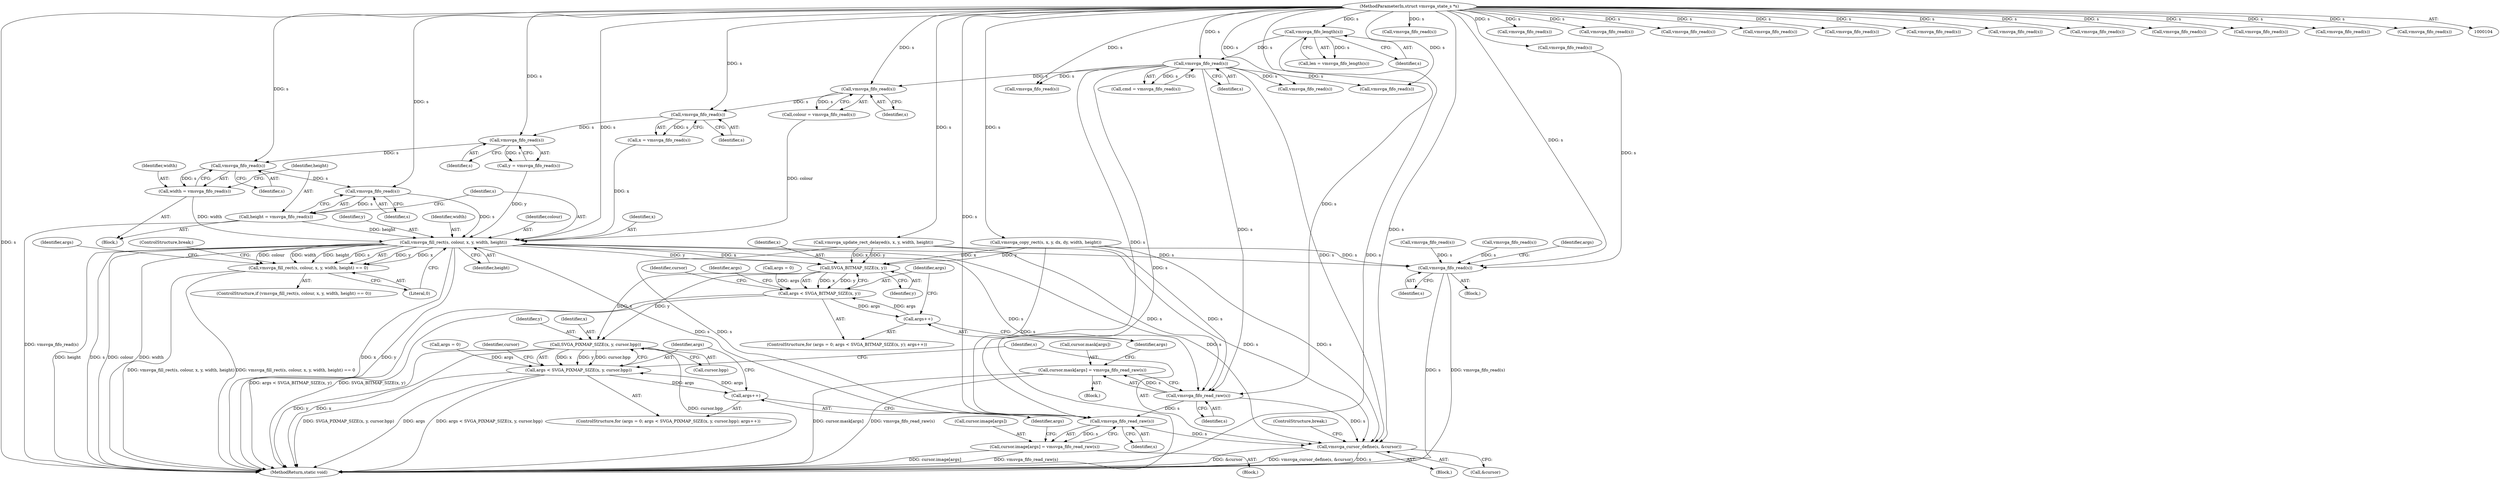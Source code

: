 digraph "0_qemu_167d97a3def77ee2dbf6e908b0ecbfe2103977db@pointer" {
"1000206" [label="(Call,vmsvga_fifo_read(s))"];
"1000202" [label="(Call,vmsvga_fifo_read(s))"];
"1000198" [label="(Call,vmsvga_fifo_read(s))"];
"1000194" [label="(Call,vmsvga_fifo_read(s))"];
"1000145" [label="(Call,vmsvga_fifo_read(s))"];
"1000125" [label="(Call,vmsvga_fifo_length(s))"];
"1000105" [label="(MethodParameterIn,struct vmsvga_state_s *s)"];
"1000204" [label="(Call,width = vmsvga_fifo_read(s))"];
"1000214" [label="(Call,vmsvga_fill_rect(s, colour, x, y, width, height))"];
"1000213" [label="(Call,vmsvga_fill_rect(s, colour, x, y, width, height) == 0)"];
"1000405" [label="(Call,SVGA_BITMAP_SIZE(x, y))"];
"1000403" [label="(Call,args < SVGA_BITMAP_SIZE(x, y))"];
"1000408" [label="(Call,args++)"];
"1000425" [label="(Call,SVGA_PIXMAP_SIZE(x, y, cursor.bpp))"];
"1000423" [label="(Call,args < SVGA_PIXMAP_SIZE(x, y, cursor.bpp))"];
"1000431" [label="(Call,args++)"];
"1000417" [label="(Call,vmsvga_fifo_read_raw(s))"];
"1000411" [label="(Call,cursor.mask[args] = vmsvga_fifo_read_raw(s))"];
"1000440" [label="(Call,vmsvga_fifo_read_raw(s))"];
"1000434" [label="(Call,cursor.image[args] = vmsvga_fifo_read_raw(s))"];
"1000442" [label="(Call,vmsvga_cursor_define(s, &cursor))"];
"1000539" [label="(Call,vmsvga_fifo_read(s))"];
"1000210" [label="(Call,vmsvga_fifo_read(s))"];
"1000208" [label="(Call,height = vmsvga_fifo_read(s))"];
"1000205" [label="(Identifier,width)"];
"1000195" [label="(Identifier,s)"];
"1000217" [label="(Identifier,x)"];
"1000440" [label="(Call,vmsvga_fifo_read_raw(s))"];
"1000169" [label="(Call,vmsvga_fifo_read(s))"];
"1000293" [label="(Call,vmsvga_fifo_read(s))"];
"1000218" [label="(Identifier,y)"];
"1000240" [label="(Call,vmsvga_fifo_read(s))"];
"1000161" [label="(Call,vmsvga_fifo_read(s))"];
"1000219" [label="(Identifier,width)"];
"1000404" [label="(Identifier,args)"];
"1000410" [label="(Block,)"];
"1000305" [label="(Call,vmsvga_fifo_read(s))"];
"1000204" [label="(Call,width = vmsvga_fifo_read(s))"];
"1000425" [label="(Call,SVGA_PIXMAP_SIZE(x, y, cursor.bpp))"];
"1000248" [label="(Call,vmsvga_fifo_read(s))"];
"1000329" [label="(Call,vmsvga_fifo_read(s))"];
"1000207" [label="(Identifier,s)"];
"1000420" [label="(Call,args = 0)"];
"1000407" [label="(Identifier,y)"];
"1000147" [label="(Block,)"];
"1000423" [label="(Call,args < SVGA_PIXMAP_SIZE(x, y, cursor.bpp))"];
"1000539" [label="(Call,vmsvga_fifo_read(s))"];
"1000321" [label="(Call,vmsvga_fifo_read(s))"];
"1000203" [label="(Identifier,s)"];
"1000441" [label="(Identifier,s)"];
"1000211" [label="(Identifier,s)"];
"1000432" [label="(Identifier,args)"];
"1000225" [label="(Identifier,args)"];
"1000433" [label="(Block,)"];
"1000323" [label="(Call,vmsvga_fifo_read(s))"];
"1000437" [label="(Identifier,cursor)"];
"1000200" [label="(Call,y = vmsvga_fifo_read(s))"];
"1000444" [label="(Call,&cursor)"];
"1000299" [label="(Call,vmsvga_fifo_read(s))"];
"1000165" [label="(Call,vmsvga_fifo_read(s))"];
"1000221" [label="(Literal,0)"];
"1000199" [label="(Identifier,s)"];
"1000146" [label="(Identifier,s)"];
"1000194" [label="(Call,vmsvga_fifo_read(s))"];
"1000431" [label="(Call,args++)"];
"1000400" [label="(Call,args = 0)"];
"1000417" [label="(Call,vmsvga_fifo_read_raw(s))"];
"1000414" [label="(Identifier,cursor)"];
"1000443" [label="(Identifier,s)"];
"1000446" [label="(ControlStructure,break;)"];
"1000506" [label="(Call,vmsvga_fifo_read(s))"];
"1000206" [label="(Call,vmsvga_fifo_read(s))"];
"1000192" [label="(Call,colour = vmsvga_fifo_read(s))"];
"1000427" [label="(Identifier,y)"];
"1000408" [label="(Call,args++)"];
"1000209" [label="(Identifier,height)"];
"1000411" [label="(Call,cursor.mask[args] = vmsvga_fifo_read_raw(s))"];
"1000145" [label="(Call,vmsvga_fifo_read(s))"];
"1000563" [label="(MethodReturn,static void)"];
"1000252" [label="(Call,vmsvga_fifo_read(s))"];
"1000244" [label="(Call,vmsvga_fifo_read(s))"];
"1000125" [label="(Call,vmsvga_fifo_length(s))"];
"1000424" [label="(Identifier,args)"];
"1000173" [label="(Call,vmsvga_fifo_read(s))"];
"1000412" [label="(Call,cursor.mask[args])"];
"1000215" [label="(Identifier,s)"];
"1000198" [label="(Call,vmsvga_fifo_read(s))"];
"1000105" [label="(MethodParameterIn,struct vmsvga_state_s *s)"];
"1000210" [label="(Call,vmsvga_fifo_read(s))"];
"1000469" [label="(Call,vmsvga_fifo_read(s))"];
"1000126" [label="(Identifier,s)"];
"1000214" [label="(Call,vmsvga_fill_rect(s, colour, x, y, width, height))"];
"1000421" [label="(Identifier,args)"];
"1000403" [label="(Call,args < SVGA_BITMAP_SIZE(x, y))"];
"1000434" [label="(Call,cursor.image[args] = vmsvga_fifo_read_raw(s))"];
"1000220" [label="(Identifier,height)"];
"1000399" [label="(ControlStructure,for (args = 0; args < SVGA_BITMAP_SIZE(x, y); args++))"];
"1000260" [label="(Call,vmsvga_fifo_read(s))"];
"1000175" [label="(Call,vmsvga_update_rect_delayed(s, x, y, width, height))"];
"1000208" [label="(Call,height = vmsvga_fifo_read(s))"];
"1000256" [label="(Call,vmsvga_fifo_read(s))"];
"1000196" [label="(Call,x = vmsvga_fifo_read(s))"];
"1000426" [label="(Identifier,x)"];
"1000216" [label="(Identifier,colour)"];
"1000409" [label="(Identifier,args)"];
"1000538" [label="(Block,)"];
"1000419" [label="(ControlStructure,for (args = 0; args < SVGA_PIXMAP_SIZE(x, y, cursor.bpp); args++))"];
"1000202" [label="(Call,vmsvga_fifo_read(s))"];
"1000406" [label="(Identifier,x)"];
"1000537" [label="(Identifier,args)"];
"1000213" [label="(Call,vmsvga_fill_rect(s, colour, x, y, width, height) == 0)"];
"1000313" [label="(Call,vmsvga_fifo_read(s))"];
"1000405" [label="(Call,SVGA_BITMAP_SIZE(x, y))"];
"1000435" [label="(Call,cursor.image[args])"];
"1000442" [label="(Call,vmsvga_cursor_define(s, &cursor))"];
"1000143" [label="(Call,cmd = vmsvga_fifo_read(s))"];
"1000264" [label="(Call,vmsvga_copy_rect(s, x, y, dx, dy, width, height))"];
"1000428" [label="(Call,cursor.bpp)"];
"1000212" [label="(ControlStructure,if (vmsvga_fill_rect(s, colour, x, y, width, height) == 0))"];
"1000540" [label="(Identifier,s)"];
"1000123" [label="(Call,len = vmsvga_fifo_length(s))"];
"1000223" [label="(ControlStructure,break;)"];
"1000136" [label="(Block,)"];
"1000418" [label="(Identifier,s)"];
"1000206" -> "1000204"  [label="AST: "];
"1000206" -> "1000207"  [label="CFG: "];
"1000207" -> "1000206"  [label="AST: "];
"1000204" -> "1000206"  [label="CFG: "];
"1000206" -> "1000204"  [label="DDG: s"];
"1000202" -> "1000206"  [label="DDG: s"];
"1000105" -> "1000206"  [label="DDG: s"];
"1000206" -> "1000210"  [label="DDG: s"];
"1000202" -> "1000200"  [label="AST: "];
"1000202" -> "1000203"  [label="CFG: "];
"1000203" -> "1000202"  [label="AST: "];
"1000200" -> "1000202"  [label="CFG: "];
"1000202" -> "1000200"  [label="DDG: s"];
"1000198" -> "1000202"  [label="DDG: s"];
"1000105" -> "1000202"  [label="DDG: s"];
"1000198" -> "1000196"  [label="AST: "];
"1000198" -> "1000199"  [label="CFG: "];
"1000199" -> "1000198"  [label="AST: "];
"1000196" -> "1000198"  [label="CFG: "];
"1000198" -> "1000196"  [label="DDG: s"];
"1000194" -> "1000198"  [label="DDG: s"];
"1000105" -> "1000198"  [label="DDG: s"];
"1000194" -> "1000192"  [label="AST: "];
"1000194" -> "1000195"  [label="CFG: "];
"1000195" -> "1000194"  [label="AST: "];
"1000192" -> "1000194"  [label="CFG: "];
"1000194" -> "1000192"  [label="DDG: s"];
"1000145" -> "1000194"  [label="DDG: s"];
"1000105" -> "1000194"  [label="DDG: s"];
"1000145" -> "1000143"  [label="AST: "];
"1000145" -> "1000146"  [label="CFG: "];
"1000146" -> "1000145"  [label="AST: "];
"1000143" -> "1000145"  [label="CFG: "];
"1000145" -> "1000563"  [label="DDG: s"];
"1000145" -> "1000143"  [label="DDG: s"];
"1000125" -> "1000145"  [label="DDG: s"];
"1000105" -> "1000145"  [label="DDG: s"];
"1000145" -> "1000161"  [label="DDG: s"];
"1000145" -> "1000240"  [label="DDG: s"];
"1000145" -> "1000293"  [label="DDG: s"];
"1000145" -> "1000417"  [label="DDG: s"];
"1000145" -> "1000440"  [label="DDG: s"];
"1000145" -> "1000442"  [label="DDG: s"];
"1000125" -> "1000123"  [label="AST: "];
"1000125" -> "1000126"  [label="CFG: "];
"1000126" -> "1000125"  [label="AST: "];
"1000123" -> "1000125"  [label="CFG: "];
"1000125" -> "1000563"  [label="DDG: s"];
"1000125" -> "1000123"  [label="DDG: s"];
"1000105" -> "1000125"  [label="DDG: s"];
"1000105" -> "1000104"  [label="AST: "];
"1000105" -> "1000563"  [label="DDG: s"];
"1000105" -> "1000161"  [label="DDG: s"];
"1000105" -> "1000165"  [label="DDG: s"];
"1000105" -> "1000169"  [label="DDG: s"];
"1000105" -> "1000173"  [label="DDG: s"];
"1000105" -> "1000175"  [label="DDG: s"];
"1000105" -> "1000210"  [label="DDG: s"];
"1000105" -> "1000214"  [label="DDG: s"];
"1000105" -> "1000240"  [label="DDG: s"];
"1000105" -> "1000244"  [label="DDG: s"];
"1000105" -> "1000248"  [label="DDG: s"];
"1000105" -> "1000252"  [label="DDG: s"];
"1000105" -> "1000256"  [label="DDG: s"];
"1000105" -> "1000260"  [label="DDG: s"];
"1000105" -> "1000264"  [label="DDG: s"];
"1000105" -> "1000293"  [label="DDG: s"];
"1000105" -> "1000299"  [label="DDG: s"];
"1000105" -> "1000305"  [label="DDG: s"];
"1000105" -> "1000313"  [label="DDG: s"];
"1000105" -> "1000321"  [label="DDG: s"];
"1000105" -> "1000323"  [label="DDG: s"];
"1000105" -> "1000329"  [label="DDG: s"];
"1000105" -> "1000417"  [label="DDG: s"];
"1000105" -> "1000440"  [label="DDG: s"];
"1000105" -> "1000442"  [label="DDG: s"];
"1000105" -> "1000539"  [label="DDG: s"];
"1000204" -> "1000147"  [label="AST: "];
"1000205" -> "1000204"  [label="AST: "];
"1000209" -> "1000204"  [label="CFG: "];
"1000204" -> "1000214"  [label="DDG: width"];
"1000214" -> "1000213"  [label="AST: "];
"1000214" -> "1000220"  [label="CFG: "];
"1000215" -> "1000214"  [label="AST: "];
"1000216" -> "1000214"  [label="AST: "];
"1000217" -> "1000214"  [label="AST: "];
"1000218" -> "1000214"  [label="AST: "];
"1000219" -> "1000214"  [label="AST: "];
"1000220" -> "1000214"  [label="AST: "];
"1000221" -> "1000214"  [label="CFG: "];
"1000214" -> "1000563"  [label="DDG: colour"];
"1000214" -> "1000563"  [label="DDG: width"];
"1000214" -> "1000563"  [label="DDG: x"];
"1000214" -> "1000563"  [label="DDG: y"];
"1000214" -> "1000563"  [label="DDG: height"];
"1000214" -> "1000563"  [label="DDG: s"];
"1000214" -> "1000213"  [label="DDG: y"];
"1000214" -> "1000213"  [label="DDG: x"];
"1000214" -> "1000213"  [label="DDG: colour"];
"1000214" -> "1000213"  [label="DDG: width"];
"1000214" -> "1000213"  [label="DDG: height"];
"1000214" -> "1000213"  [label="DDG: s"];
"1000210" -> "1000214"  [label="DDG: s"];
"1000192" -> "1000214"  [label="DDG: colour"];
"1000196" -> "1000214"  [label="DDG: x"];
"1000200" -> "1000214"  [label="DDG: y"];
"1000208" -> "1000214"  [label="DDG: height"];
"1000214" -> "1000405"  [label="DDG: x"];
"1000214" -> "1000405"  [label="DDG: y"];
"1000214" -> "1000417"  [label="DDG: s"];
"1000214" -> "1000440"  [label="DDG: s"];
"1000214" -> "1000442"  [label="DDG: s"];
"1000214" -> "1000539"  [label="DDG: s"];
"1000213" -> "1000212"  [label="AST: "];
"1000213" -> "1000221"  [label="CFG: "];
"1000221" -> "1000213"  [label="AST: "];
"1000223" -> "1000213"  [label="CFG: "];
"1000225" -> "1000213"  [label="CFG: "];
"1000213" -> "1000563"  [label="DDG: vmsvga_fill_rect(s, colour, x, y, width, height)"];
"1000213" -> "1000563"  [label="DDG: vmsvga_fill_rect(s, colour, x, y, width, height) == 0"];
"1000405" -> "1000403"  [label="AST: "];
"1000405" -> "1000407"  [label="CFG: "];
"1000406" -> "1000405"  [label="AST: "];
"1000407" -> "1000405"  [label="AST: "];
"1000403" -> "1000405"  [label="CFG: "];
"1000405" -> "1000403"  [label="DDG: x"];
"1000405" -> "1000403"  [label="DDG: y"];
"1000264" -> "1000405"  [label="DDG: x"];
"1000264" -> "1000405"  [label="DDG: y"];
"1000175" -> "1000405"  [label="DDG: x"];
"1000175" -> "1000405"  [label="DDG: y"];
"1000405" -> "1000425"  [label="DDG: x"];
"1000405" -> "1000425"  [label="DDG: y"];
"1000403" -> "1000399"  [label="AST: "];
"1000404" -> "1000403"  [label="AST: "];
"1000414" -> "1000403"  [label="CFG: "];
"1000421" -> "1000403"  [label="CFG: "];
"1000403" -> "1000563"  [label="DDG: SVGA_BITMAP_SIZE(x, y)"];
"1000403" -> "1000563"  [label="DDG: args < SVGA_BITMAP_SIZE(x, y)"];
"1000408" -> "1000403"  [label="DDG: args"];
"1000400" -> "1000403"  [label="DDG: args"];
"1000403" -> "1000408"  [label="DDG: args"];
"1000408" -> "1000399"  [label="AST: "];
"1000408" -> "1000409"  [label="CFG: "];
"1000409" -> "1000408"  [label="AST: "];
"1000404" -> "1000408"  [label="CFG: "];
"1000425" -> "1000423"  [label="AST: "];
"1000425" -> "1000428"  [label="CFG: "];
"1000426" -> "1000425"  [label="AST: "];
"1000427" -> "1000425"  [label="AST: "];
"1000428" -> "1000425"  [label="AST: "];
"1000423" -> "1000425"  [label="CFG: "];
"1000425" -> "1000563"  [label="DDG: cursor.bpp"];
"1000425" -> "1000563"  [label="DDG: y"];
"1000425" -> "1000563"  [label="DDG: x"];
"1000425" -> "1000423"  [label="DDG: x"];
"1000425" -> "1000423"  [label="DDG: y"];
"1000425" -> "1000423"  [label="DDG: cursor.bpp"];
"1000423" -> "1000419"  [label="AST: "];
"1000424" -> "1000423"  [label="AST: "];
"1000437" -> "1000423"  [label="CFG: "];
"1000443" -> "1000423"  [label="CFG: "];
"1000423" -> "1000563"  [label="DDG: args < SVGA_PIXMAP_SIZE(x, y, cursor.bpp)"];
"1000423" -> "1000563"  [label="DDG: SVGA_PIXMAP_SIZE(x, y, cursor.bpp)"];
"1000423" -> "1000563"  [label="DDG: args"];
"1000431" -> "1000423"  [label="DDG: args"];
"1000420" -> "1000423"  [label="DDG: args"];
"1000423" -> "1000431"  [label="DDG: args"];
"1000431" -> "1000419"  [label="AST: "];
"1000431" -> "1000432"  [label="CFG: "];
"1000432" -> "1000431"  [label="AST: "];
"1000424" -> "1000431"  [label="CFG: "];
"1000417" -> "1000411"  [label="AST: "];
"1000417" -> "1000418"  [label="CFG: "];
"1000418" -> "1000417"  [label="AST: "];
"1000411" -> "1000417"  [label="CFG: "];
"1000417" -> "1000411"  [label="DDG: s"];
"1000264" -> "1000417"  [label="DDG: s"];
"1000175" -> "1000417"  [label="DDG: s"];
"1000417" -> "1000440"  [label="DDG: s"];
"1000417" -> "1000442"  [label="DDG: s"];
"1000411" -> "1000410"  [label="AST: "];
"1000412" -> "1000411"  [label="AST: "];
"1000409" -> "1000411"  [label="CFG: "];
"1000411" -> "1000563"  [label="DDG: cursor.mask[args]"];
"1000411" -> "1000563"  [label="DDG: vmsvga_fifo_read_raw(s)"];
"1000440" -> "1000434"  [label="AST: "];
"1000440" -> "1000441"  [label="CFG: "];
"1000441" -> "1000440"  [label="AST: "];
"1000434" -> "1000440"  [label="CFG: "];
"1000440" -> "1000434"  [label="DDG: s"];
"1000264" -> "1000440"  [label="DDG: s"];
"1000175" -> "1000440"  [label="DDG: s"];
"1000440" -> "1000442"  [label="DDG: s"];
"1000434" -> "1000433"  [label="AST: "];
"1000435" -> "1000434"  [label="AST: "];
"1000432" -> "1000434"  [label="CFG: "];
"1000434" -> "1000563"  [label="DDG: vmsvga_fifo_read_raw(s)"];
"1000434" -> "1000563"  [label="DDG: cursor.image[args]"];
"1000442" -> "1000136"  [label="AST: "];
"1000442" -> "1000444"  [label="CFG: "];
"1000443" -> "1000442"  [label="AST: "];
"1000444" -> "1000442"  [label="AST: "];
"1000446" -> "1000442"  [label="CFG: "];
"1000442" -> "1000563"  [label="DDG: vmsvga_cursor_define(s, &cursor)"];
"1000442" -> "1000563"  [label="DDG: s"];
"1000442" -> "1000563"  [label="DDG: &cursor"];
"1000264" -> "1000442"  [label="DDG: s"];
"1000175" -> "1000442"  [label="DDG: s"];
"1000539" -> "1000538"  [label="AST: "];
"1000539" -> "1000540"  [label="CFG: "];
"1000540" -> "1000539"  [label="AST: "];
"1000537" -> "1000539"  [label="CFG: "];
"1000539" -> "1000563"  [label="DDG: s"];
"1000539" -> "1000563"  [label="DDG: vmsvga_fifo_read(s)"];
"1000506" -> "1000539"  [label="DDG: s"];
"1000264" -> "1000539"  [label="DDG: s"];
"1000329" -> "1000539"  [label="DDG: s"];
"1000469" -> "1000539"  [label="DDG: s"];
"1000210" -> "1000208"  [label="AST: "];
"1000210" -> "1000211"  [label="CFG: "];
"1000211" -> "1000210"  [label="AST: "];
"1000208" -> "1000210"  [label="CFG: "];
"1000210" -> "1000208"  [label="DDG: s"];
"1000208" -> "1000147"  [label="AST: "];
"1000209" -> "1000208"  [label="AST: "];
"1000215" -> "1000208"  [label="CFG: "];
"1000208" -> "1000563"  [label="DDG: vmsvga_fifo_read(s)"];
}
